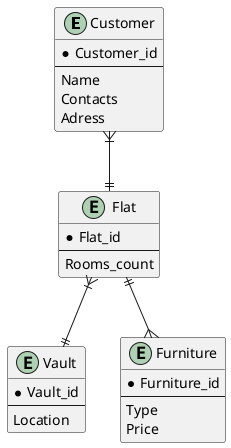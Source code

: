 @startuml
entity "Customer" as Customer {
    *Customer_id
    --
    Name
    Contacts
    Adress
}

entity "Flat" as Flat {
    *Flat_id
    --
    Rooms_count
}

entity "Vault" as Vault {
    *Vault_id
    --
    Location
}

entity "Furniture" as Furniture {
    *Furniture_id
    --
    Type
    Price
}

Customer }|--|| Flat
Flat }|--|| Vault
Flat ||--{ Furniture
@enduml